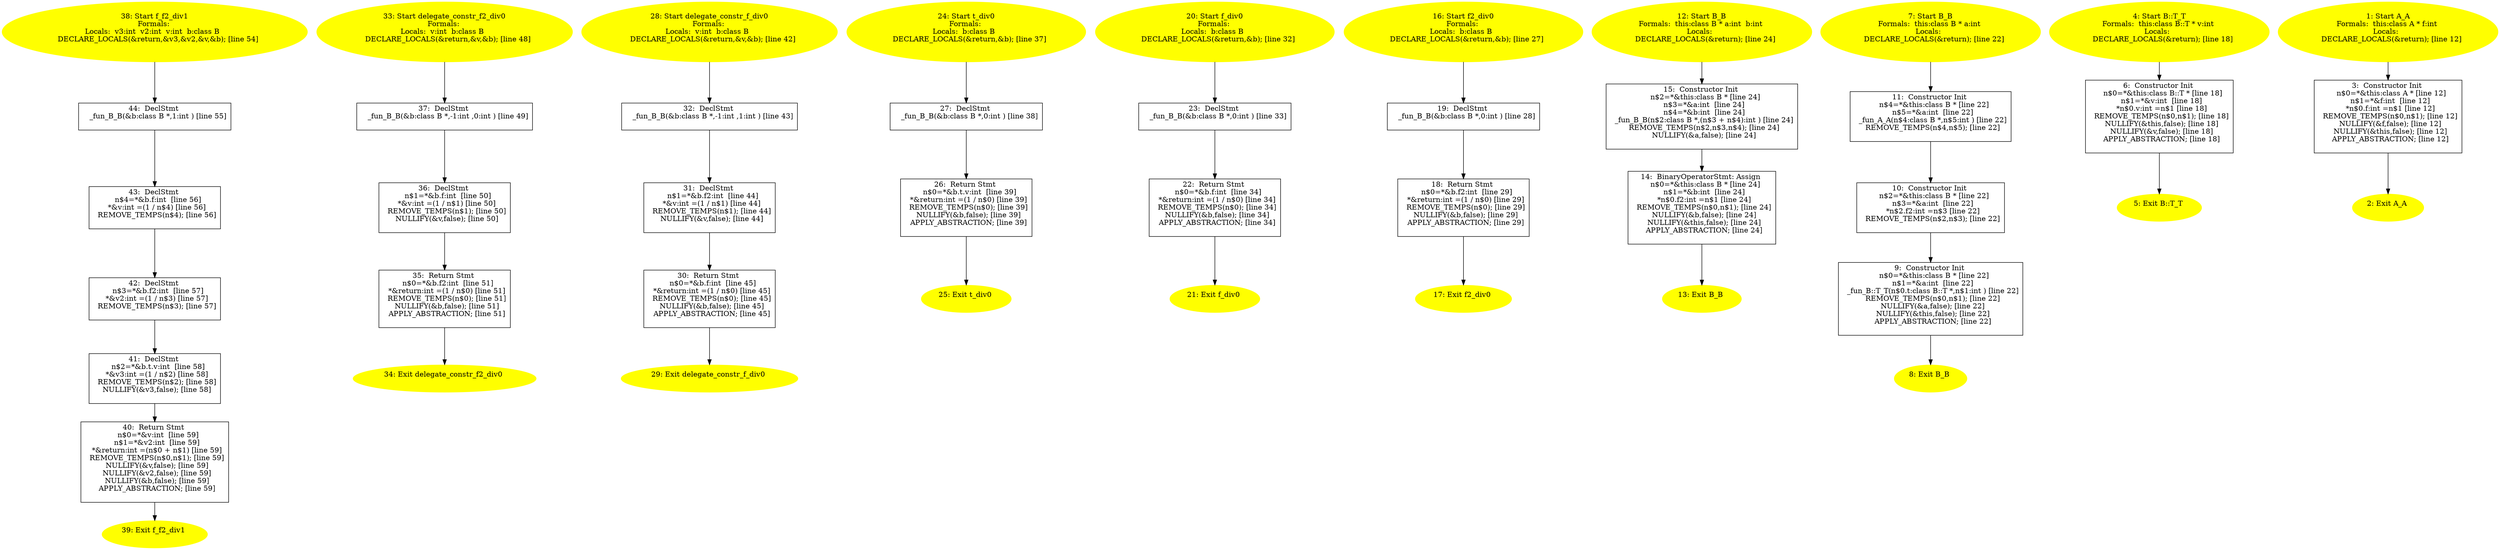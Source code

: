digraph iCFG {
44 [label="44:  DeclStmt \n   _fun_B_B(&b:class B *,1:int ) [line 55]\n " shape="box"]
	

	 44 -> 43 ;
43 [label="43:  DeclStmt \n   n$4=*&b.f:int  [line 56]\n  *&v:int =(1 / n$4) [line 56]\n  REMOVE_TEMPS(n$4); [line 56]\n " shape="box"]
	

	 43 -> 42 ;
42 [label="42:  DeclStmt \n   n$3=*&b.f2:int  [line 57]\n  *&v2:int =(1 / n$3) [line 57]\n  REMOVE_TEMPS(n$3); [line 57]\n " shape="box"]
	

	 42 -> 41 ;
41 [label="41:  DeclStmt \n   n$2=*&b.t.v:int  [line 58]\n  *&v3:int =(1 / n$2) [line 58]\n  REMOVE_TEMPS(n$2); [line 58]\n  NULLIFY(&v3,false); [line 58]\n " shape="box"]
	

	 41 -> 40 ;
40 [label="40:  Return Stmt \n   n$0=*&v:int  [line 59]\n  n$1=*&v2:int  [line 59]\n  *&return:int =(n$0 + n$1) [line 59]\n  REMOVE_TEMPS(n$0,n$1); [line 59]\n  NULLIFY(&v,false); [line 59]\n  NULLIFY(&v2,false); [line 59]\n  NULLIFY(&b,false); [line 59]\n  APPLY_ABSTRACTION; [line 59]\n " shape="box"]
	

	 40 -> 39 ;
39 [label="39: Exit f_f2_div1 \n  " color=yellow style=filled]
	

38 [label="38: Start f_f2_div1\nFormals: \nLocals:  v3:int  v2:int  v:int  b:class B  \n   DECLARE_LOCALS(&return,&v3,&v2,&v,&b); [line 54]\n " color=yellow style=filled]
	

	 38 -> 44 ;
37 [label="37:  DeclStmt \n   _fun_B_B(&b:class B *,-1:int ,0:int ) [line 49]\n " shape="box"]
	

	 37 -> 36 ;
36 [label="36:  DeclStmt \n   n$1=*&b.f:int  [line 50]\n  *&v:int =(1 / n$1) [line 50]\n  REMOVE_TEMPS(n$1); [line 50]\n  NULLIFY(&v,false); [line 50]\n " shape="box"]
	

	 36 -> 35 ;
35 [label="35:  Return Stmt \n   n$0=*&b.f2:int  [line 51]\n  *&return:int =(1 / n$0) [line 51]\n  REMOVE_TEMPS(n$0); [line 51]\n  NULLIFY(&b,false); [line 51]\n  APPLY_ABSTRACTION; [line 51]\n " shape="box"]
	

	 35 -> 34 ;
34 [label="34: Exit delegate_constr_f2_div0 \n  " color=yellow style=filled]
	

33 [label="33: Start delegate_constr_f2_div0\nFormals: \nLocals:  v:int  b:class B  \n   DECLARE_LOCALS(&return,&v,&b); [line 48]\n " color=yellow style=filled]
	

	 33 -> 37 ;
32 [label="32:  DeclStmt \n   _fun_B_B(&b:class B *,-1:int ,1:int ) [line 43]\n " shape="box"]
	

	 32 -> 31 ;
31 [label="31:  DeclStmt \n   n$1=*&b.f2:int  [line 44]\n  *&v:int =(1 / n$1) [line 44]\n  REMOVE_TEMPS(n$1); [line 44]\n  NULLIFY(&v,false); [line 44]\n " shape="box"]
	

	 31 -> 30 ;
30 [label="30:  Return Stmt \n   n$0=*&b.f:int  [line 45]\n  *&return:int =(1 / n$0) [line 45]\n  REMOVE_TEMPS(n$0); [line 45]\n  NULLIFY(&b,false); [line 45]\n  APPLY_ABSTRACTION; [line 45]\n " shape="box"]
	

	 30 -> 29 ;
29 [label="29: Exit delegate_constr_f_div0 \n  " color=yellow style=filled]
	

28 [label="28: Start delegate_constr_f_div0\nFormals: \nLocals:  v:int  b:class B  \n   DECLARE_LOCALS(&return,&v,&b); [line 42]\n " color=yellow style=filled]
	

	 28 -> 32 ;
27 [label="27:  DeclStmt \n   _fun_B_B(&b:class B *,0:int ) [line 38]\n " shape="box"]
	

	 27 -> 26 ;
26 [label="26:  Return Stmt \n   n$0=*&b.t.v:int  [line 39]\n  *&return:int =(1 / n$0) [line 39]\n  REMOVE_TEMPS(n$0); [line 39]\n  NULLIFY(&b,false); [line 39]\n  APPLY_ABSTRACTION; [line 39]\n " shape="box"]
	

	 26 -> 25 ;
25 [label="25: Exit t_div0 \n  " color=yellow style=filled]
	

24 [label="24: Start t_div0\nFormals: \nLocals:  b:class B  \n   DECLARE_LOCALS(&return,&b); [line 37]\n " color=yellow style=filled]
	

	 24 -> 27 ;
23 [label="23:  DeclStmt \n   _fun_B_B(&b:class B *,0:int ) [line 33]\n " shape="box"]
	

	 23 -> 22 ;
22 [label="22:  Return Stmt \n   n$0=*&b.f:int  [line 34]\n  *&return:int =(1 / n$0) [line 34]\n  REMOVE_TEMPS(n$0); [line 34]\n  NULLIFY(&b,false); [line 34]\n  APPLY_ABSTRACTION; [line 34]\n " shape="box"]
	

	 22 -> 21 ;
21 [label="21: Exit f_div0 \n  " color=yellow style=filled]
	

20 [label="20: Start f_div0\nFormals: \nLocals:  b:class B  \n   DECLARE_LOCALS(&return,&b); [line 32]\n " color=yellow style=filled]
	

	 20 -> 23 ;
19 [label="19:  DeclStmt \n   _fun_B_B(&b:class B *,0:int ) [line 28]\n " shape="box"]
	

	 19 -> 18 ;
18 [label="18:  Return Stmt \n   n$0=*&b.f2:int  [line 29]\n  *&return:int =(1 / n$0) [line 29]\n  REMOVE_TEMPS(n$0); [line 29]\n  NULLIFY(&b,false); [line 29]\n  APPLY_ABSTRACTION; [line 29]\n " shape="box"]
	

	 18 -> 17 ;
17 [label="17: Exit f2_div0 \n  " color=yellow style=filled]
	

16 [label="16: Start f2_div0\nFormals: \nLocals:  b:class B  \n   DECLARE_LOCALS(&return,&b); [line 27]\n " color=yellow style=filled]
	

	 16 -> 19 ;
15 [label="15:  Constructor Init \n   n$2=*&this:class B * [line 24]\n  n$3=*&a:int  [line 24]\n  n$4=*&b:int  [line 24]\n  _fun_B_B(n$2:class B *,(n$3 + n$4):int ) [line 24]\n  REMOVE_TEMPS(n$2,n$3,n$4); [line 24]\n  NULLIFY(&a,false); [line 24]\n " shape="box"]
	

	 15 -> 14 ;
14 [label="14:  BinaryOperatorStmt: Assign \n   n$0=*&this:class B * [line 24]\n  n$1=*&b:int  [line 24]\n  *n$0.f2:int =n$1 [line 24]\n  REMOVE_TEMPS(n$0,n$1); [line 24]\n  NULLIFY(&b,false); [line 24]\n  NULLIFY(&this,false); [line 24]\n  APPLY_ABSTRACTION; [line 24]\n " shape="box"]
	

	 14 -> 13 ;
13 [label="13: Exit B_B \n  " color=yellow style=filled]
	

12 [label="12: Start B_B\nFormals:  this:class B * a:int  b:int \nLocals:  \n   DECLARE_LOCALS(&return); [line 24]\n " color=yellow style=filled]
	

	 12 -> 15 ;
11 [label="11:  Constructor Init \n   n$4=*&this:class B * [line 22]\n  n$5=*&a:int  [line 22]\n  _fun_A_A(n$4:class B *,n$5:int ) [line 22]\n  REMOVE_TEMPS(n$4,n$5); [line 22]\n " shape="box"]
	

	 11 -> 10 ;
10 [label="10:  Constructor Init \n   n$2=*&this:class B * [line 22]\n  n$3=*&a:int  [line 22]\n  *n$2.f2:int =n$3 [line 22]\n  REMOVE_TEMPS(n$2,n$3); [line 22]\n " shape="box"]
	

	 10 -> 9 ;
9 [label="9:  Constructor Init \n   n$0=*&this:class B * [line 22]\n  n$1=*&a:int  [line 22]\n  _fun_B::T_T(n$0.t:class B::T *,n$1:int ) [line 22]\n  REMOVE_TEMPS(n$0,n$1); [line 22]\n  NULLIFY(&a,false); [line 22]\n  NULLIFY(&this,false); [line 22]\n  APPLY_ABSTRACTION; [line 22]\n " shape="box"]
	

	 9 -> 8 ;
8 [label="8: Exit B_B \n  " color=yellow style=filled]
	

7 [label="7: Start B_B\nFormals:  this:class B * a:int \nLocals:  \n   DECLARE_LOCALS(&return); [line 22]\n " color=yellow style=filled]
	

	 7 -> 11 ;
6 [label="6:  Constructor Init \n   n$0=*&this:class B::T * [line 18]\n  n$1=*&v:int  [line 18]\n  *n$0.v:int =n$1 [line 18]\n  REMOVE_TEMPS(n$0,n$1); [line 18]\n  NULLIFY(&this,false); [line 18]\n  NULLIFY(&v,false); [line 18]\n  APPLY_ABSTRACTION; [line 18]\n " shape="box"]
	

	 6 -> 5 ;
5 [label="5: Exit B::T_T \n  " color=yellow style=filled]
	

4 [label="4: Start B::T_T\nFormals:  this:class B::T * v:int \nLocals:  \n   DECLARE_LOCALS(&return); [line 18]\n " color=yellow style=filled]
	

	 4 -> 6 ;
3 [label="3:  Constructor Init \n   n$0=*&this:class A * [line 12]\n  n$1=*&f:int  [line 12]\n  *n$0.f:int =n$1 [line 12]\n  REMOVE_TEMPS(n$0,n$1); [line 12]\n  NULLIFY(&f,false); [line 12]\n  NULLIFY(&this,false); [line 12]\n  APPLY_ABSTRACTION; [line 12]\n " shape="box"]
	

	 3 -> 2 ;
2 [label="2: Exit A_A \n  " color=yellow style=filled]
	

1 [label="1: Start A_A\nFormals:  this:class A * f:int \nLocals:  \n   DECLARE_LOCALS(&return); [line 12]\n " color=yellow style=filled]
	

	 1 -> 3 ;
}
